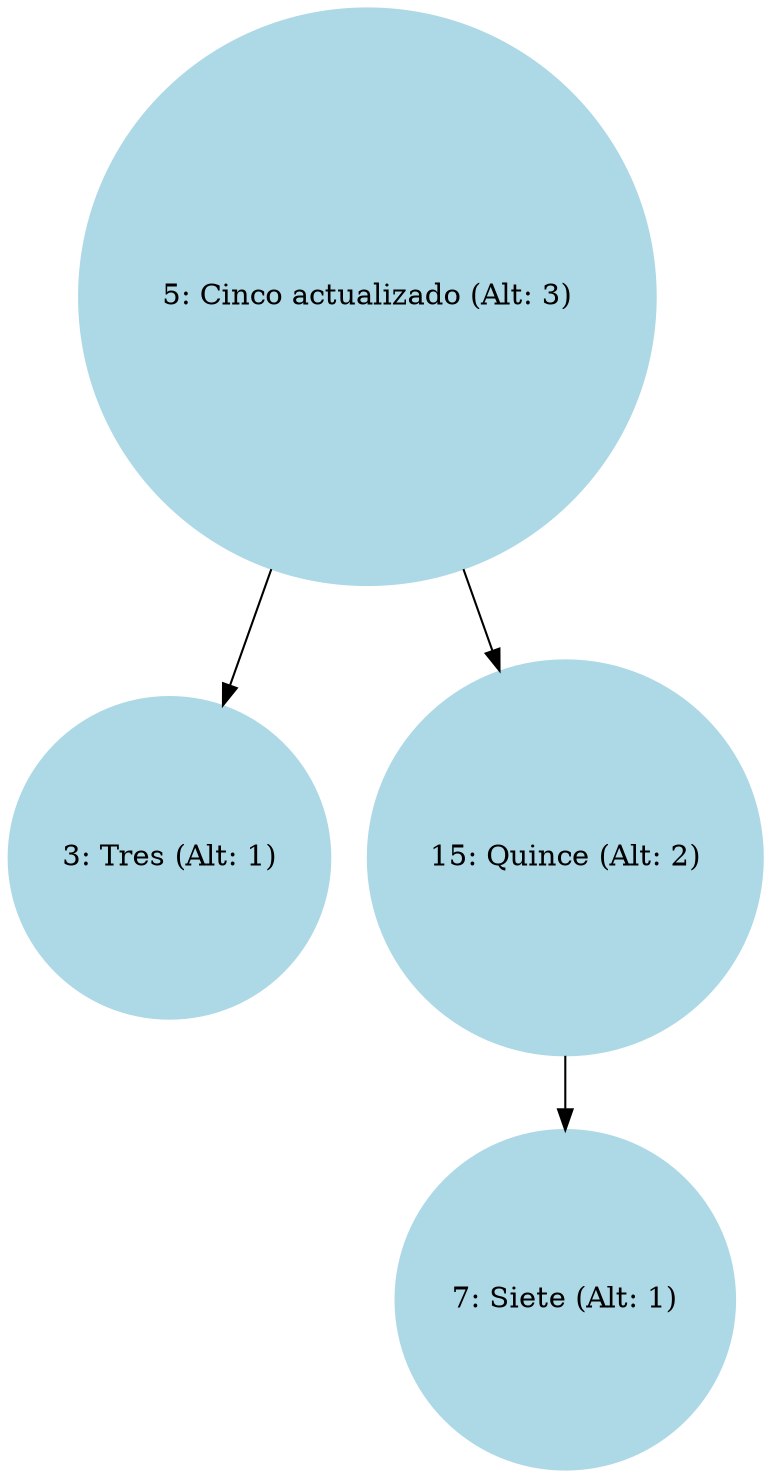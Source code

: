 digraph ArbolAVL {
  node [shape=circle, style=filled, color=lightblue];
  "5" [label="5: Cinco actualizado (Alt: 3)"];
  "5" -> "3";
  "3" [label="3: Tres (Alt: 1)"];
  "5" -> "15";
  "15" [label="15: Quince (Alt: 2)"];
  "15" -> "7";
  "7" [label="7: Siete (Alt: 1)"];
}
